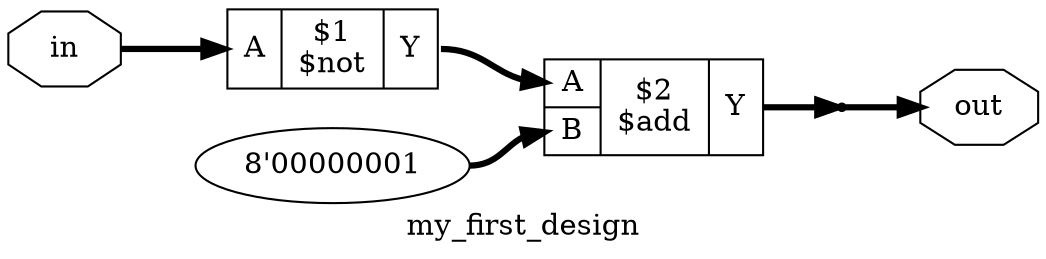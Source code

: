 digraph "my_first_design" {
label="my_first_design";
rankdir="LR";
remincross=true;
n3 [ shape=octagon, label="out", color="black", fontcolor="black" ];
n4 [ shape=octagon, label="in", color="black", fontcolor="black" ];
v0 [ label="8'00000001" ];
c8 [ shape=record, label="{{<p5> A|<p6> B}|$2\n$add|{<p7> Y}}",  ];
c9 [ shape=record, label="{{<p5> A}|$1\n$not|{<p7> Y}}",  ];
x1 [shape=point, ];
c8:p7:e -> x1:w [color="black", fontcolor="black", style="setlinewidth(3)", label=""];
c9:p7:e -> c8:p5:w [color="black", fontcolor="black", style="setlinewidth(3)", label=""];
x1:e -> n3:w [color="black", fontcolor="black", style="setlinewidth(3)", label=""];
n4:e -> c9:p5:w [color="black", fontcolor="black", style="setlinewidth(3)", label=""];
v0:e -> c8:p6:w [color="black", fontcolor="black", style="setlinewidth(3)", label=""];
}

